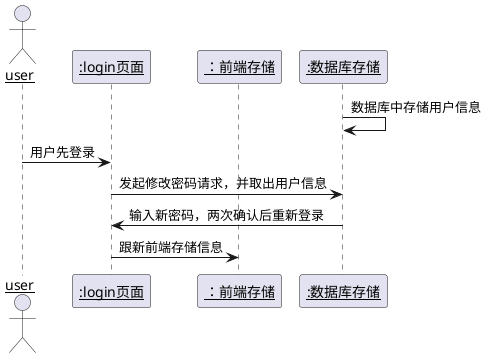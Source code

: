 @startuml
skinparam sequenceParticipant underline
actor user
participant ":login页面" as login页面
participant "：前端存储" as 前端
participant ":数据库存储" as 数据库
数据库->数据库:数据库中存储用户信息
user->login页面:用户先登录
login页面->数据库:发起修改密码请求，并取出用户信息
数据库->login页面:输入新密码，两次确认后重新登录
login页面->前端:跟新前端存储信息

@enduml